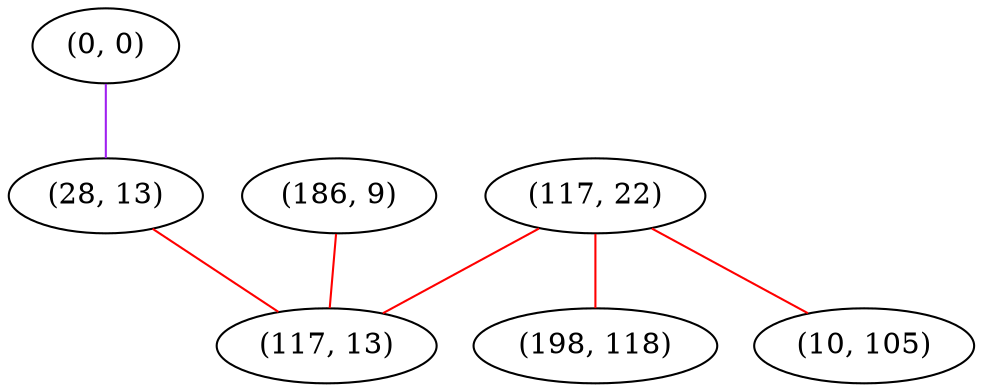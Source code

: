 graph "" {
"(0, 0)";
"(117, 22)";
"(186, 9)";
"(198, 118)";
"(28, 13)";
"(117, 13)";
"(10, 105)";
"(0, 0)" -- "(28, 13)"  [color=purple, key=0, weight=4];
"(117, 22)" -- "(117, 13)"  [color=red, key=0, weight=1];
"(117, 22)" -- "(10, 105)"  [color=red, key=0, weight=1];
"(117, 22)" -- "(198, 118)"  [color=red, key=0, weight=1];
"(186, 9)" -- "(117, 13)"  [color=red, key=0, weight=1];
"(28, 13)" -- "(117, 13)"  [color=red, key=0, weight=1];
}
